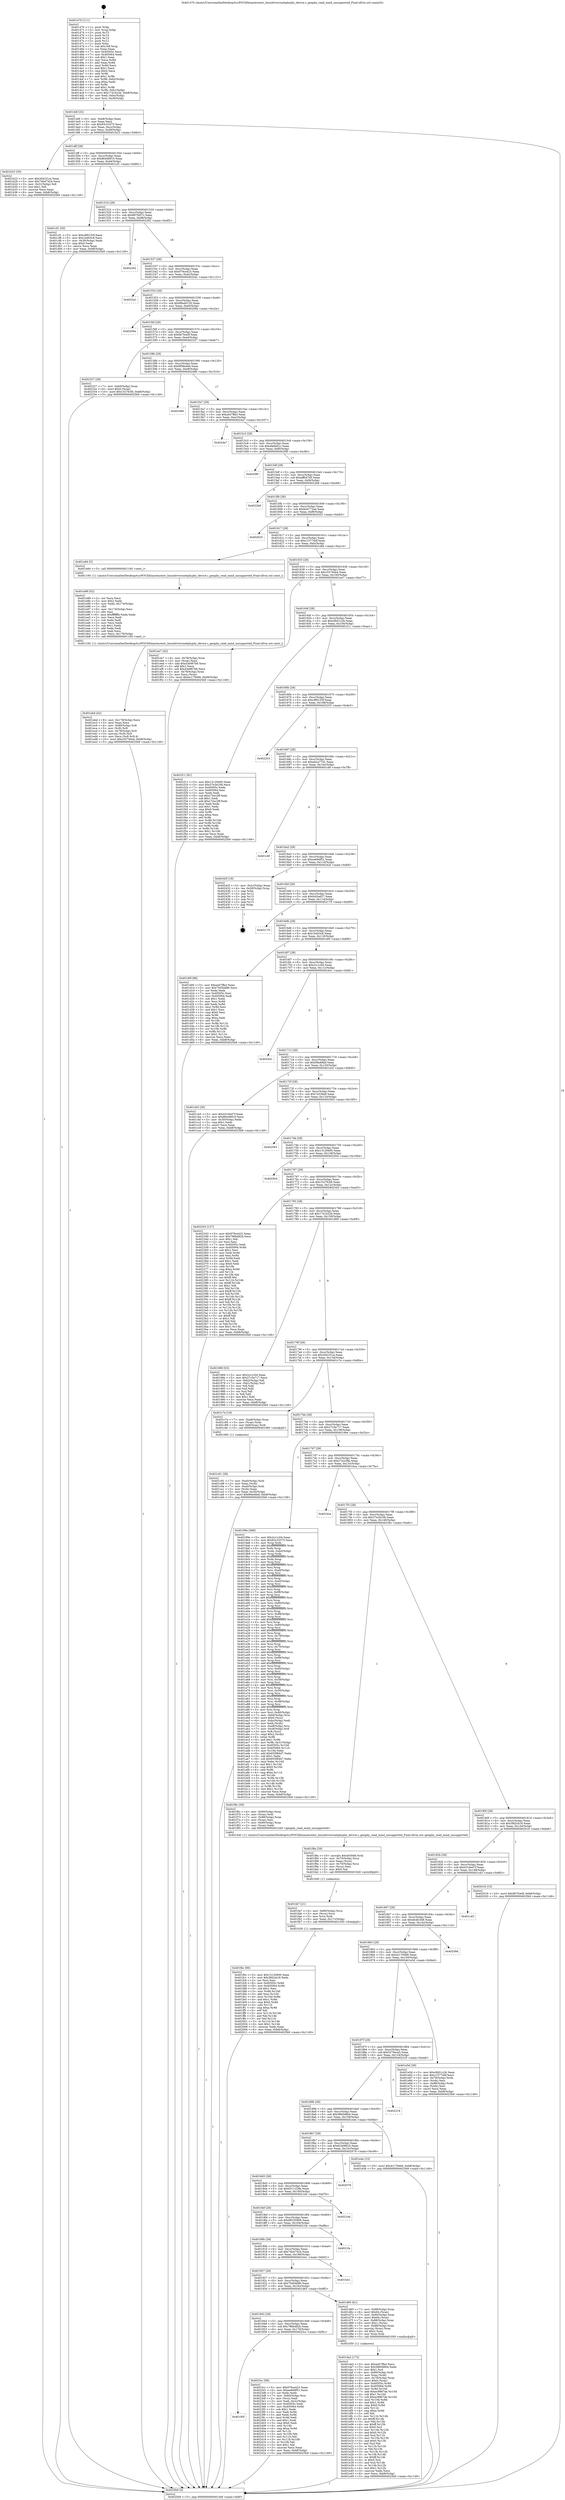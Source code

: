 digraph "0x401470" {
  label = "0x401470 (/mnt/c/Users/mathe/Desktop/tcc/POCII/binaries/extr_linuxdriversnetphyphy_device.c_genphy_read_mmd_unsupported_Final-ollvm.out::main(0))"
  labelloc = "t"
  node[shape=record]

  Entry [label="",width=0.3,height=0.3,shape=circle,fillcolor=black,style=filled]
  "0x4014df" [label="{
     0x4014df [32]\l
     | [instrs]\l
     &nbsp;&nbsp;0x4014df \<+6\>: mov -0xb8(%rbp),%eax\l
     &nbsp;&nbsp;0x4014e5 \<+2\>: mov %eax,%ecx\l
     &nbsp;&nbsp;0x4014e7 \<+6\>: sub $0x83c33375,%ecx\l
     &nbsp;&nbsp;0x4014ed \<+6\>: mov %eax,-0xcc(%rbp)\l
     &nbsp;&nbsp;0x4014f3 \<+6\>: mov %ecx,-0xd0(%rbp)\l
     &nbsp;&nbsp;0x4014f9 \<+6\>: je 0000000000401b23 \<main+0x6b3\>\l
  }"]
  "0x401b23" [label="{
     0x401b23 [30]\l
     | [instrs]\l
     &nbsp;&nbsp;0x401b23 \<+5\>: mov $0x2641f1ca,%eax\l
     &nbsp;&nbsp;0x401b28 \<+5\>: mov $0x74b47424,%ecx\l
     &nbsp;&nbsp;0x401b2d \<+3\>: mov -0x31(%rbp),%dl\l
     &nbsp;&nbsp;0x401b30 \<+3\>: test $0x1,%dl\l
     &nbsp;&nbsp;0x401b33 \<+3\>: cmovne %ecx,%eax\l
     &nbsp;&nbsp;0x401b36 \<+6\>: mov %eax,-0xb8(%rbp)\l
     &nbsp;&nbsp;0x401b3c \<+5\>: jmp 00000000004025b9 \<main+0x1149\>\l
  }"]
  "0x4014ff" [label="{
     0x4014ff [28]\l
     | [instrs]\l
     &nbsp;&nbsp;0x4014ff \<+5\>: jmp 0000000000401504 \<main+0x94\>\l
     &nbsp;&nbsp;0x401504 \<+6\>: mov -0xcc(%rbp),%eax\l
     &nbsp;&nbsp;0x40150a \<+5\>: sub $0x86448910,%eax\l
     &nbsp;&nbsp;0x40150f \<+6\>: mov %eax,-0xd4(%rbp)\l
     &nbsp;&nbsp;0x401515 \<+6\>: je 0000000000401cf1 \<main+0x881\>\l
  }"]
  Exit [label="",width=0.3,height=0.3,shape=circle,fillcolor=black,style=filled,peripheries=2]
  "0x401cf1" [label="{
     0x401cf1 [30]\l
     | [instrs]\l
     &nbsp;&nbsp;0x401cf1 \<+5\>: mov $0xc9f0155f,%eax\l
     &nbsp;&nbsp;0x401cf6 \<+5\>: mov $0x1b463c8,%ecx\l
     &nbsp;&nbsp;0x401cfb \<+3\>: mov -0x30(%rbp),%edx\l
     &nbsp;&nbsp;0x401cfe \<+3\>: cmp $0x0,%edx\l
     &nbsp;&nbsp;0x401d01 \<+3\>: cmove %ecx,%eax\l
     &nbsp;&nbsp;0x401d04 \<+6\>: mov %eax,-0xb8(%rbp)\l
     &nbsp;&nbsp;0x401d0a \<+5\>: jmp 00000000004025b9 \<main+0x1149\>\l
  }"]
  "0x40151b" [label="{
     0x40151b [28]\l
     | [instrs]\l
     &nbsp;&nbsp;0x40151b \<+5\>: jmp 0000000000401520 \<main+0xb0\>\l
     &nbsp;&nbsp;0x401520 \<+6\>: mov -0xcc(%rbp),%eax\l
     &nbsp;&nbsp;0x401526 \<+5\>: sub $0x897fd57c,%eax\l
     &nbsp;&nbsp;0x40152b \<+6\>: mov %eax,-0xd8(%rbp)\l
     &nbsp;&nbsp;0x401531 \<+6\>: je 0000000000402262 \<main+0xdf2\>\l
  }"]
  "0x40195f" [label="{
     0x40195f\l
  }", style=dashed]
  "0x402262" [label="{
     0x402262\l
  }", style=dashed]
  "0x401537" [label="{
     0x401537 [28]\l
     | [instrs]\l
     &nbsp;&nbsp;0x401537 \<+5\>: jmp 000000000040153c \<main+0xcc\>\l
     &nbsp;&nbsp;0x40153c \<+6\>: mov -0xcc(%rbp),%eax\l
     &nbsp;&nbsp;0x401542 \<+5\>: sub $0x979ce423,%eax\l
     &nbsp;&nbsp;0x401547 \<+6\>: mov %eax,-0xdc(%rbp)\l
     &nbsp;&nbsp;0x40154d \<+6\>: je 00000000004025a1 \<main+0x1131\>\l
  }"]
  "0x4023cc" [label="{
     0x4023cc [99]\l
     | [instrs]\l
     &nbsp;&nbsp;0x4023cc \<+5\>: mov $0x979ce423,%eax\l
     &nbsp;&nbsp;0x4023d1 \<+5\>: mov $0xee69df51,%ecx\l
     &nbsp;&nbsp;0x4023d6 \<+2\>: xor %edx,%edx\l
     &nbsp;&nbsp;0x4023d8 \<+7\>: mov -0xb0(%rbp),%rsi\l
     &nbsp;&nbsp;0x4023df \<+2\>: mov (%rsi),%edi\l
     &nbsp;&nbsp;0x4023e1 \<+3\>: mov %edi,-0x2c(%rbp)\l
     &nbsp;&nbsp;0x4023e4 \<+7\>: mov 0x40505c,%edi\l
     &nbsp;&nbsp;0x4023eb \<+8\>: mov 0x405064,%r8d\l
     &nbsp;&nbsp;0x4023f3 \<+3\>: sub $0x1,%edx\l
     &nbsp;&nbsp;0x4023f6 \<+3\>: mov %edi,%r9d\l
     &nbsp;&nbsp;0x4023f9 \<+3\>: add %edx,%r9d\l
     &nbsp;&nbsp;0x4023fc \<+4\>: imul %r9d,%edi\l
     &nbsp;&nbsp;0x402400 \<+3\>: and $0x1,%edi\l
     &nbsp;&nbsp;0x402403 \<+3\>: cmp $0x0,%edi\l
     &nbsp;&nbsp;0x402406 \<+4\>: sete %r10b\l
     &nbsp;&nbsp;0x40240a \<+4\>: cmp $0xa,%r8d\l
     &nbsp;&nbsp;0x40240e \<+4\>: setl %r11b\l
     &nbsp;&nbsp;0x402412 \<+3\>: mov %r10b,%bl\l
     &nbsp;&nbsp;0x402415 \<+3\>: and %r11b,%bl\l
     &nbsp;&nbsp;0x402418 \<+3\>: xor %r11b,%r10b\l
     &nbsp;&nbsp;0x40241b \<+3\>: or %r10b,%bl\l
     &nbsp;&nbsp;0x40241e \<+3\>: test $0x1,%bl\l
     &nbsp;&nbsp;0x402421 \<+3\>: cmovne %ecx,%eax\l
     &nbsp;&nbsp;0x402424 \<+6\>: mov %eax,-0xb8(%rbp)\l
     &nbsp;&nbsp;0x40242a \<+5\>: jmp 00000000004025b9 \<main+0x1149\>\l
  }"]
  "0x4025a1" [label="{
     0x4025a1\l
  }", style=dashed]
  "0x401553" [label="{
     0x401553 [28]\l
     | [instrs]\l
     &nbsp;&nbsp;0x401553 \<+5\>: jmp 0000000000401558 \<main+0xe8\>\l
     &nbsp;&nbsp;0x401558 \<+6\>: mov -0xcc(%rbp),%eax\l
     &nbsp;&nbsp;0x40155e \<+5\>: sub $0x98a40130,%eax\l
     &nbsp;&nbsp;0x401563 \<+6\>: mov %eax,-0xe0(%rbp)\l
     &nbsp;&nbsp;0x401569 \<+6\>: je 000000000040209a \<main+0xc2a\>\l
  }"]
  "0x401fbc" [label="{
     0x401fbc [90]\l
     | [instrs]\l
     &nbsp;&nbsp;0x401fbc \<+5\>: mov $0x13129400,%eax\l
     &nbsp;&nbsp;0x401fc1 \<+5\>: mov $0x3fd2cb18,%edx\l
     &nbsp;&nbsp;0x401fc6 \<+2\>: xor %esi,%esi\l
     &nbsp;&nbsp;0x401fc8 \<+8\>: mov 0x40505c,%r8d\l
     &nbsp;&nbsp;0x401fd0 \<+8\>: mov 0x405064,%r9d\l
     &nbsp;&nbsp;0x401fd8 \<+3\>: sub $0x1,%esi\l
     &nbsp;&nbsp;0x401fdb \<+3\>: mov %r8d,%r10d\l
     &nbsp;&nbsp;0x401fde \<+3\>: add %esi,%r10d\l
     &nbsp;&nbsp;0x401fe1 \<+4\>: imul %r10d,%r8d\l
     &nbsp;&nbsp;0x401fe5 \<+4\>: and $0x1,%r8d\l
     &nbsp;&nbsp;0x401fe9 \<+4\>: cmp $0x0,%r8d\l
     &nbsp;&nbsp;0x401fed \<+4\>: sete %r11b\l
     &nbsp;&nbsp;0x401ff1 \<+4\>: cmp $0xa,%r9d\l
     &nbsp;&nbsp;0x401ff5 \<+3\>: setl %bl\l
     &nbsp;&nbsp;0x401ff8 \<+3\>: mov %r11b,%r14b\l
     &nbsp;&nbsp;0x401ffb \<+3\>: and %bl,%r14b\l
     &nbsp;&nbsp;0x401ffe \<+3\>: xor %bl,%r11b\l
     &nbsp;&nbsp;0x402001 \<+3\>: or %r11b,%r14b\l
     &nbsp;&nbsp;0x402004 \<+4\>: test $0x1,%r14b\l
     &nbsp;&nbsp;0x402008 \<+3\>: cmovne %edx,%eax\l
     &nbsp;&nbsp;0x40200b \<+6\>: mov %eax,-0xb8(%rbp)\l
     &nbsp;&nbsp;0x402011 \<+5\>: jmp 00000000004025b9 \<main+0x1149\>\l
  }"]
  "0x40209a" [label="{
     0x40209a\l
  }", style=dashed]
  "0x40156f" [label="{
     0x40156f [28]\l
     | [instrs]\l
     &nbsp;&nbsp;0x40156f \<+5\>: jmp 0000000000401574 \<main+0x104\>\l
     &nbsp;&nbsp;0x401574 \<+6\>: mov -0xcc(%rbp),%eax\l
     &nbsp;&nbsp;0x40157a \<+5\>: sub $0x9b7fce0f,%eax\l
     &nbsp;&nbsp;0x40157f \<+6\>: mov %eax,-0xe4(%rbp)\l
     &nbsp;&nbsp;0x401585 \<+6\>: je 0000000000402327 \<main+0xeb7\>\l
  }"]
  "0x401fa7" [label="{
     0x401fa7 [21]\l
     | [instrs]\l
     &nbsp;&nbsp;0x401fa7 \<+4\>: mov -0x80(%rbp),%rcx\l
     &nbsp;&nbsp;0x401fab \<+3\>: mov (%rcx),%rcx\l
     &nbsp;&nbsp;0x401fae \<+3\>: mov %rcx,%rdi\l
     &nbsp;&nbsp;0x401fb1 \<+6\>: mov %eax,-0x17c(%rbp)\l
     &nbsp;&nbsp;0x401fb7 \<+5\>: call 0000000000401030 \<free@plt\>\l
     | [calls]\l
     &nbsp;&nbsp;0x401030 \{1\} (unknown)\l
  }"]
  "0x402327" [label="{
     0x402327 [28]\l
     | [instrs]\l
     &nbsp;&nbsp;0x402327 \<+7\>: mov -0xb0(%rbp),%rax\l
     &nbsp;&nbsp;0x40232e \<+6\>: movl $0x0,(%rax)\l
     &nbsp;&nbsp;0x402334 \<+10\>: movl $0x1527fc58,-0xb8(%rbp)\l
     &nbsp;&nbsp;0x40233e \<+5\>: jmp 00000000004025b9 \<main+0x1149\>\l
  }"]
  "0x40158b" [label="{
     0x40158b [28]\l
     | [instrs]\l
     &nbsp;&nbsp;0x40158b \<+5\>: jmp 0000000000401590 \<main+0x120\>\l
     &nbsp;&nbsp;0x401590 \<+6\>: mov -0xcc(%rbp),%eax\l
     &nbsp;&nbsp;0x401596 \<+5\>: sub $0x9f58e4e6,%eax\l
     &nbsp;&nbsp;0x40159b \<+6\>: mov %eax,-0xe8(%rbp)\l
     &nbsp;&nbsp;0x4015a1 \<+6\>: je 0000000000402486 \<main+0x1016\>\l
  }"]
  "0x401f8a" [label="{
     0x401f8a [29]\l
     | [instrs]\l
     &nbsp;&nbsp;0x401f8a \<+10\>: movabs $0x4030d6,%rdi\l
     &nbsp;&nbsp;0x401f94 \<+4\>: mov -0x70(%rbp),%rcx\l
     &nbsp;&nbsp;0x401f98 \<+2\>: mov %eax,(%rcx)\l
     &nbsp;&nbsp;0x401f9a \<+4\>: mov -0x70(%rbp),%rcx\l
     &nbsp;&nbsp;0x401f9e \<+2\>: mov (%rcx),%esi\l
     &nbsp;&nbsp;0x401fa0 \<+2\>: mov $0x0,%al\l
     &nbsp;&nbsp;0x401fa2 \<+5\>: call 0000000000401040 \<printf@plt\>\l
     | [calls]\l
     &nbsp;&nbsp;0x401040 \{1\} (unknown)\l
  }"]
  "0x402486" [label="{
     0x402486\l
  }", style=dashed]
  "0x4015a7" [label="{
     0x4015a7 [28]\l
     | [instrs]\l
     &nbsp;&nbsp;0x4015a7 \<+5\>: jmp 00000000004015ac \<main+0x13c\>\l
     &nbsp;&nbsp;0x4015ac \<+6\>: mov -0xcc(%rbp),%eax\l
     &nbsp;&nbsp;0x4015b2 \<+5\>: sub $0xa447ffa3,%eax\l
     &nbsp;&nbsp;0x4015b7 \<+6\>: mov %eax,-0xec(%rbp)\l
     &nbsp;&nbsp;0x4015bd \<+6\>: je 00000000004024a7 \<main+0x1037\>\l
  }"]
  "0x401ebd" [label="{
     0x401ebd [42]\l
     | [instrs]\l
     &nbsp;&nbsp;0x401ebd \<+6\>: mov -0x178(%rbp),%ecx\l
     &nbsp;&nbsp;0x401ec3 \<+3\>: imul %eax,%ecx\l
     &nbsp;&nbsp;0x401ec6 \<+4\>: mov -0x80(%rbp),%r8\l
     &nbsp;&nbsp;0x401eca \<+3\>: mov (%r8),%r8\l
     &nbsp;&nbsp;0x401ecd \<+4\>: mov -0x78(%rbp),%r9\l
     &nbsp;&nbsp;0x401ed1 \<+3\>: movslq (%r9),%r9\l
     &nbsp;&nbsp;0x401ed4 \<+4\>: mov %ecx,(%r8,%r9,4)\l
     &nbsp;&nbsp;0x401ed8 \<+10\>: movl $0xc55740e4,-0xb8(%rbp)\l
     &nbsp;&nbsp;0x401ee2 \<+5\>: jmp 00000000004025b9 \<main+0x1149\>\l
  }"]
  "0x4024a7" [label="{
     0x4024a7\l
  }", style=dashed]
  "0x4015c3" [label="{
     0x4015c3 [28]\l
     | [instrs]\l
     &nbsp;&nbsp;0x4015c3 \<+5\>: jmp 00000000004015c8 \<main+0x158\>\l
     &nbsp;&nbsp;0x4015c8 \<+6\>: mov -0xcc(%rbp),%eax\l
     &nbsp;&nbsp;0x4015ce \<+5\>: sub $0xafa9d41c,%eax\l
     &nbsp;&nbsp;0x4015d3 \<+6\>: mov %eax,-0xf0(%rbp)\l
     &nbsp;&nbsp;0x4015d9 \<+6\>: je 00000000004020f0 \<main+0xc80\>\l
  }"]
  "0x401e89" [label="{
     0x401e89 [52]\l
     | [instrs]\l
     &nbsp;&nbsp;0x401e89 \<+2\>: xor %ecx,%ecx\l
     &nbsp;&nbsp;0x401e8b \<+5\>: mov $0x2,%edx\l
     &nbsp;&nbsp;0x401e90 \<+6\>: mov %edx,-0x174(%rbp)\l
     &nbsp;&nbsp;0x401e96 \<+1\>: cltd\l
     &nbsp;&nbsp;0x401e97 \<+6\>: mov -0x174(%rbp),%esi\l
     &nbsp;&nbsp;0x401e9d \<+2\>: idiv %esi\l
     &nbsp;&nbsp;0x401e9f \<+6\>: imul $0xfffffffe,%edx,%edx\l
     &nbsp;&nbsp;0x401ea5 \<+2\>: mov %ecx,%edi\l
     &nbsp;&nbsp;0x401ea7 \<+2\>: sub %edx,%edi\l
     &nbsp;&nbsp;0x401ea9 \<+2\>: mov %ecx,%edx\l
     &nbsp;&nbsp;0x401eab \<+3\>: sub $0x1,%edx\l
     &nbsp;&nbsp;0x401eae \<+2\>: add %edx,%edi\l
     &nbsp;&nbsp;0x401eb0 \<+2\>: sub %edi,%ecx\l
     &nbsp;&nbsp;0x401eb2 \<+6\>: mov %ecx,-0x178(%rbp)\l
     &nbsp;&nbsp;0x401eb8 \<+5\>: call 0000000000401160 \<next_i\>\l
     | [calls]\l
     &nbsp;&nbsp;0x401160 \{1\} (/mnt/c/Users/mathe/Desktop/tcc/POCII/binaries/extr_linuxdriversnetphyphy_device.c_genphy_read_mmd_unsupported_Final-ollvm.out::next_i)\l
  }"]
  "0x4020f0" [label="{
     0x4020f0\l
  }", style=dashed]
  "0x4015df" [label="{
     0x4015df [28]\l
     | [instrs]\l
     &nbsp;&nbsp;0x4015df \<+5\>: jmp 00000000004015e4 \<main+0x174\>\l
     &nbsp;&nbsp;0x4015e4 \<+6\>: mov -0xcc(%rbp),%eax\l
     &nbsp;&nbsp;0x4015ea \<+5\>: sub $0xaff047d5,%eax\l
     &nbsp;&nbsp;0x4015ef \<+6\>: mov %eax,-0xf4(%rbp)\l
     &nbsp;&nbsp;0x4015f5 \<+6\>: je 00000000004022b8 \<main+0xe48\>\l
  }"]
  "0x401da2" [label="{
     0x401da2 [172]\l
     | [instrs]\l
     &nbsp;&nbsp;0x401da2 \<+5\>: mov $0xa447ffa3,%ecx\l
     &nbsp;&nbsp;0x401da7 \<+5\>: mov $0x5860d664,%edx\l
     &nbsp;&nbsp;0x401dac \<+3\>: mov $0x1,%sil\l
     &nbsp;&nbsp;0x401daf \<+4\>: mov -0x80(%rbp),%rdi\l
     &nbsp;&nbsp;0x401db3 \<+3\>: mov %rax,(%rdi)\l
     &nbsp;&nbsp;0x401db6 \<+4\>: mov -0x78(%rbp),%rax\l
     &nbsp;&nbsp;0x401dba \<+6\>: movl $0x0,(%rax)\l
     &nbsp;&nbsp;0x401dc0 \<+8\>: mov 0x40505c,%r8d\l
     &nbsp;&nbsp;0x401dc8 \<+8\>: mov 0x405064,%r9d\l
     &nbsp;&nbsp;0x401dd0 \<+3\>: mov %r8d,%r10d\l
     &nbsp;&nbsp;0x401dd3 \<+7\>: add $0xec9967de,%r10d\l
     &nbsp;&nbsp;0x401dda \<+4\>: sub $0x1,%r10d\l
     &nbsp;&nbsp;0x401dde \<+7\>: sub $0xec9967de,%r10d\l
     &nbsp;&nbsp;0x401de5 \<+4\>: imul %r10d,%r8d\l
     &nbsp;&nbsp;0x401de9 \<+4\>: and $0x1,%r8d\l
     &nbsp;&nbsp;0x401ded \<+4\>: cmp $0x0,%r8d\l
     &nbsp;&nbsp;0x401df1 \<+4\>: sete %r11b\l
     &nbsp;&nbsp;0x401df5 \<+4\>: cmp $0xa,%r9d\l
     &nbsp;&nbsp;0x401df9 \<+3\>: setl %bl\l
     &nbsp;&nbsp;0x401dfc \<+3\>: mov %r11b,%r14b\l
     &nbsp;&nbsp;0x401dff \<+4\>: xor $0xff,%r14b\l
     &nbsp;&nbsp;0x401e03 \<+3\>: mov %bl,%r15b\l
     &nbsp;&nbsp;0x401e06 \<+4\>: xor $0xff,%r15b\l
     &nbsp;&nbsp;0x401e0a \<+4\>: xor $0x0,%sil\l
     &nbsp;&nbsp;0x401e0e \<+3\>: mov %r14b,%r12b\l
     &nbsp;&nbsp;0x401e11 \<+4\>: and $0x0,%r12b\l
     &nbsp;&nbsp;0x401e15 \<+3\>: and %sil,%r11b\l
     &nbsp;&nbsp;0x401e18 \<+3\>: mov %r15b,%r13b\l
     &nbsp;&nbsp;0x401e1b \<+4\>: and $0x0,%r13b\l
     &nbsp;&nbsp;0x401e1f \<+3\>: and %sil,%bl\l
     &nbsp;&nbsp;0x401e22 \<+3\>: or %r11b,%r12b\l
     &nbsp;&nbsp;0x401e25 \<+3\>: or %bl,%r13b\l
     &nbsp;&nbsp;0x401e28 \<+3\>: xor %r13b,%r12b\l
     &nbsp;&nbsp;0x401e2b \<+3\>: or %r15b,%r14b\l
     &nbsp;&nbsp;0x401e2e \<+4\>: xor $0xff,%r14b\l
     &nbsp;&nbsp;0x401e32 \<+4\>: or $0x0,%sil\l
     &nbsp;&nbsp;0x401e36 \<+3\>: and %sil,%r14b\l
     &nbsp;&nbsp;0x401e39 \<+3\>: or %r14b,%r12b\l
     &nbsp;&nbsp;0x401e3c \<+4\>: test $0x1,%r12b\l
     &nbsp;&nbsp;0x401e40 \<+3\>: cmovne %edx,%ecx\l
     &nbsp;&nbsp;0x401e43 \<+6\>: mov %ecx,-0xb8(%rbp)\l
     &nbsp;&nbsp;0x401e49 \<+5\>: jmp 00000000004025b9 \<main+0x1149\>\l
  }"]
  "0x4022b8" [label="{
     0x4022b8\l
  }", style=dashed]
  "0x4015fb" [label="{
     0x4015fb [28]\l
     | [instrs]\l
     &nbsp;&nbsp;0x4015fb \<+5\>: jmp 0000000000401600 \<main+0x190\>\l
     &nbsp;&nbsp;0x401600 \<+6\>: mov -0xcc(%rbp),%eax\l
     &nbsp;&nbsp;0x401606 \<+5\>: sub $0xb44772ae,%eax\l
     &nbsp;&nbsp;0x40160b \<+6\>: mov %eax,-0xf8(%rbp)\l
     &nbsp;&nbsp;0x401611 \<+6\>: je 0000000000402025 \<main+0xbb5\>\l
  }"]
  "0x401943" [label="{
     0x401943 [28]\l
     | [instrs]\l
     &nbsp;&nbsp;0x401943 \<+5\>: jmp 0000000000401948 \<main+0x4d8\>\l
     &nbsp;&nbsp;0x401948 \<+6\>: mov -0xcc(%rbp),%eax\l
     &nbsp;&nbsp;0x40194e \<+5\>: sub $0x796b482b,%eax\l
     &nbsp;&nbsp;0x401953 \<+6\>: mov %eax,-0x170(%rbp)\l
     &nbsp;&nbsp;0x401959 \<+6\>: je 00000000004023cc \<main+0xf5c\>\l
  }"]
  "0x402025" [label="{
     0x402025\l
  }", style=dashed]
  "0x401617" [label="{
     0x401617 [28]\l
     | [instrs]\l
     &nbsp;&nbsp;0x401617 \<+5\>: jmp 000000000040161c \<main+0x1ac\>\l
     &nbsp;&nbsp;0x40161c \<+6\>: mov -0xcc(%rbp),%eax\l
     &nbsp;&nbsp;0x401622 \<+5\>: sub $0xc1577d4f,%eax\l
     &nbsp;&nbsp;0x401627 \<+6\>: mov %eax,-0xfc(%rbp)\l
     &nbsp;&nbsp;0x40162d \<+6\>: je 0000000000401e84 \<main+0xa14\>\l
  }"]
  "0x401d65" [label="{
     0x401d65 [61]\l
     | [instrs]\l
     &nbsp;&nbsp;0x401d65 \<+7\>: mov -0x98(%rbp),%rax\l
     &nbsp;&nbsp;0x401d6c \<+6\>: movl $0x64,(%rax)\l
     &nbsp;&nbsp;0x401d72 \<+7\>: mov -0x90(%rbp),%rax\l
     &nbsp;&nbsp;0x401d79 \<+6\>: movl $0x64,(%rax)\l
     &nbsp;&nbsp;0x401d7f \<+7\>: mov -0x88(%rbp),%rax\l
     &nbsp;&nbsp;0x401d86 \<+6\>: movl $0x1,(%rax)\l
     &nbsp;&nbsp;0x401d8c \<+7\>: mov -0x88(%rbp),%rax\l
     &nbsp;&nbsp;0x401d93 \<+3\>: movslq (%rax),%rax\l
     &nbsp;&nbsp;0x401d96 \<+4\>: shl $0x2,%rax\l
     &nbsp;&nbsp;0x401d9a \<+3\>: mov %rax,%rdi\l
     &nbsp;&nbsp;0x401d9d \<+5\>: call 0000000000401050 \<malloc@plt\>\l
     | [calls]\l
     &nbsp;&nbsp;0x401050 \{1\} (unknown)\l
  }"]
  "0x401e84" [label="{
     0x401e84 [5]\l
     | [instrs]\l
     &nbsp;&nbsp;0x401e84 \<+5\>: call 0000000000401160 \<next_i\>\l
     | [calls]\l
     &nbsp;&nbsp;0x401160 \{1\} (/mnt/c/Users/mathe/Desktop/tcc/POCII/binaries/extr_linuxdriversnetphyphy_device.c_genphy_read_mmd_unsupported_Final-ollvm.out::next_i)\l
  }"]
  "0x401633" [label="{
     0x401633 [28]\l
     | [instrs]\l
     &nbsp;&nbsp;0x401633 \<+5\>: jmp 0000000000401638 \<main+0x1c8\>\l
     &nbsp;&nbsp;0x401638 \<+6\>: mov -0xcc(%rbp),%eax\l
     &nbsp;&nbsp;0x40163e \<+5\>: sub $0xc55740e4,%eax\l
     &nbsp;&nbsp;0x401643 \<+6\>: mov %eax,-0x100(%rbp)\l
     &nbsp;&nbsp;0x401649 \<+6\>: je 0000000000401ee7 \<main+0xa77\>\l
  }"]
  "0x401927" [label="{
     0x401927 [28]\l
     | [instrs]\l
     &nbsp;&nbsp;0x401927 \<+5\>: jmp 000000000040192c \<main+0x4bc\>\l
     &nbsp;&nbsp;0x40192c \<+6\>: mov -0xcc(%rbp),%eax\l
     &nbsp;&nbsp;0x401932 \<+5\>: sub $0x75d5dd86,%eax\l
     &nbsp;&nbsp;0x401937 \<+6\>: mov %eax,-0x16c(%rbp)\l
     &nbsp;&nbsp;0x40193d \<+6\>: je 0000000000401d65 \<main+0x8f5\>\l
  }"]
  "0x401ee7" [label="{
     0x401ee7 [42]\l
     | [instrs]\l
     &nbsp;&nbsp;0x401ee7 \<+4\>: mov -0x78(%rbp),%rax\l
     &nbsp;&nbsp;0x401eeb \<+2\>: mov (%rax),%ecx\l
     &nbsp;&nbsp;0x401eed \<+6\>: add $0x43e987b6,%ecx\l
     &nbsp;&nbsp;0x401ef3 \<+3\>: add $0x1,%ecx\l
     &nbsp;&nbsp;0x401ef6 \<+6\>: sub $0x43e987b6,%ecx\l
     &nbsp;&nbsp;0x401efc \<+4\>: mov -0x78(%rbp),%rax\l
     &nbsp;&nbsp;0x401f00 \<+2\>: mov %ecx,(%rax)\l
     &nbsp;&nbsp;0x401f02 \<+10\>: movl $0x4c179466,-0xb8(%rbp)\l
     &nbsp;&nbsp;0x401f0c \<+5\>: jmp 00000000004025b9 \<main+0x1149\>\l
  }"]
  "0x40164f" [label="{
     0x40164f [28]\l
     | [instrs]\l
     &nbsp;&nbsp;0x40164f \<+5\>: jmp 0000000000401654 \<main+0x1e4\>\l
     &nbsp;&nbsp;0x401654 \<+6\>: mov -0xcc(%rbp),%eax\l
     &nbsp;&nbsp;0x40165a \<+5\>: sub $0xc8b51c2b,%eax\l
     &nbsp;&nbsp;0x40165f \<+6\>: mov %eax,-0x104(%rbp)\l
     &nbsp;&nbsp;0x401665 \<+6\>: je 0000000000401f11 \<main+0xaa1\>\l
  }"]
  "0x401b41" [label="{
     0x401b41\l
  }", style=dashed]
  "0x401f11" [label="{
     0x401f11 [91]\l
     | [instrs]\l
     &nbsp;&nbsp;0x401f11 \<+5\>: mov $0x13129400,%eax\l
     &nbsp;&nbsp;0x401f16 \<+5\>: mov $0x37e3d10b,%ecx\l
     &nbsp;&nbsp;0x401f1b \<+7\>: mov 0x40505c,%edx\l
     &nbsp;&nbsp;0x401f22 \<+7\>: mov 0x405064,%esi\l
     &nbsp;&nbsp;0x401f29 \<+2\>: mov %edx,%edi\l
     &nbsp;&nbsp;0x401f2b \<+6\>: sub $0xc72ec2ff,%edi\l
     &nbsp;&nbsp;0x401f31 \<+3\>: sub $0x1,%edi\l
     &nbsp;&nbsp;0x401f34 \<+6\>: add $0xc72ec2ff,%edi\l
     &nbsp;&nbsp;0x401f3a \<+3\>: imul %edi,%edx\l
     &nbsp;&nbsp;0x401f3d \<+3\>: and $0x1,%edx\l
     &nbsp;&nbsp;0x401f40 \<+3\>: cmp $0x0,%edx\l
     &nbsp;&nbsp;0x401f43 \<+4\>: sete %r8b\l
     &nbsp;&nbsp;0x401f47 \<+3\>: cmp $0xa,%esi\l
     &nbsp;&nbsp;0x401f4a \<+4\>: setl %r9b\l
     &nbsp;&nbsp;0x401f4e \<+3\>: mov %r8b,%r10b\l
     &nbsp;&nbsp;0x401f51 \<+3\>: and %r9b,%r10b\l
     &nbsp;&nbsp;0x401f54 \<+3\>: xor %r9b,%r8b\l
     &nbsp;&nbsp;0x401f57 \<+3\>: or %r8b,%r10b\l
     &nbsp;&nbsp;0x401f5a \<+4\>: test $0x1,%r10b\l
     &nbsp;&nbsp;0x401f5e \<+3\>: cmovne %ecx,%eax\l
     &nbsp;&nbsp;0x401f61 \<+6\>: mov %eax,-0xb8(%rbp)\l
     &nbsp;&nbsp;0x401f67 \<+5\>: jmp 00000000004025b9 \<main+0x1149\>\l
  }"]
  "0x40166b" [label="{
     0x40166b [28]\l
     | [instrs]\l
     &nbsp;&nbsp;0x40166b \<+5\>: jmp 0000000000401670 \<main+0x200\>\l
     &nbsp;&nbsp;0x401670 \<+6\>: mov -0xcc(%rbp),%eax\l
     &nbsp;&nbsp;0x401676 \<+5\>: sub $0xc9f0155f,%eax\l
     &nbsp;&nbsp;0x40167b \<+6\>: mov %eax,-0x108(%rbp)\l
     &nbsp;&nbsp;0x401681 \<+6\>: je 0000000000402253 \<main+0xde3\>\l
  }"]
  "0x40190b" [label="{
     0x40190b [28]\l
     | [instrs]\l
     &nbsp;&nbsp;0x40190b \<+5\>: jmp 0000000000401910 \<main+0x4a0\>\l
     &nbsp;&nbsp;0x401910 \<+6\>: mov -0xcc(%rbp),%eax\l
     &nbsp;&nbsp;0x401916 \<+5\>: sub $0x74b47424,%eax\l
     &nbsp;&nbsp;0x40191b \<+6\>: mov %eax,-0x168(%rbp)\l
     &nbsp;&nbsp;0x401921 \<+6\>: je 0000000000401b41 \<main+0x6d1\>\l
  }"]
  "0x402253" [label="{
     0x402253\l
  }", style=dashed]
  "0x401687" [label="{
     0x401687 [28]\l
     | [instrs]\l
     &nbsp;&nbsp;0x401687 \<+5\>: jmp 000000000040168c \<main+0x21c\>\l
     &nbsp;&nbsp;0x40168c \<+6\>: mov -0xcc(%rbp),%eax\l
     &nbsp;&nbsp;0x401692 \<+5\>: sub $0xeb2a77d1,%eax\l
     &nbsp;&nbsp;0x401697 \<+6\>: mov %eax,-0x10c(%rbp)\l
     &nbsp;&nbsp;0x40169d \<+6\>: je 0000000000401c6f \<main+0x7ff\>\l
  }"]
  "0x4021fa" [label="{
     0x4021fa\l
  }", style=dashed]
  "0x401c6f" [label="{
     0x401c6f\l
  }", style=dashed]
  "0x4016a3" [label="{
     0x4016a3 [28]\l
     | [instrs]\l
     &nbsp;&nbsp;0x4016a3 \<+5\>: jmp 00000000004016a8 \<main+0x238\>\l
     &nbsp;&nbsp;0x4016a8 \<+6\>: mov -0xcc(%rbp),%eax\l
     &nbsp;&nbsp;0x4016ae \<+5\>: sub $0xee69df51,%eax\l
     &nbsp;&nbsp;0x4016b3 \<+6\>: mov %eax,-0x110(%rbp)\l
     &nbsp;&nbsp;0x4016b9 \<+6\>: je 000000000040242f \<main+0xfbf\>\l
  }"]
  "0x4018ef" [label="{
     0x4018ef [28]\l
     | [instrs]\l
     &nbsp;&nbsp;0x4018ef \<+5\>: jmp 00000000004018f4 \<main+0x484\>\l
     &nbsp;&nbsp;0x4018f4 \<+6\>: mov -0xcc(%rbp),%eax\l
     &nbsp;&nbsp;0x4018fa \<+5\>: sub $0x68335906,%eax\l
     &nbsp;&nbsp;0x4018ff \<+6\>: mov %eax,-0x164(%rbp)\l
     &nbsp;&nbsp;0x401905 \<+6\>: je 00000000004021fa \<main+0xd8a\>\l
  }"]
  "0x40242f" [label="{
     0x40242f [18]\l
     | [instrs]\l
     &nbsp;&nbsp;0x40242f \<+3\>: mov -0x2c(%rbp),%eax\l
     &nbsp;&nbsp;0x402432 \<+4\>: lea -0x28(%rbp),%rsp\l
     &nbsp;&nbsp;0x402436 \<+1\>: pop %rbx\l
     &nbsp;&nbsp;0x402437 \<+2\>: pop %r12\l
     &nbsp;&nbsp;0x402439 \<+2\>: pop %r13\l
     &nbsp;&nbsp;0x40243b \<+2\>: pop %r14\l
     &nbsp;&nbsp;0x40243d \<+2\>: pop %r15\l
     &nbsp;&nbsp;0x40243f \<+1\>: pop %rbp\l
     &nbsp;&nbsp;0x402440 \<+1\>: ret\l
  }"]
  "0x4016bf" [label="{
     0x4016bf [28]\l
     | [instrs]\l
     &nbsp;&nbsp;0x4016bf \<+5\>: jmp 00000000004016c4 \<main+0x254\>\l
     &nbsp;&nbsp;0x4016c4 \<+6\>: mov -0xcc(%rbp),%eax\l
     &nbsp;&nbsp;0x4016ca \<+5\>: sub $0xfcd3ad27,%eax\l
     &nbsp;&nbsp;0x4016cf \<+6\>: mov %eax,-0x114(%rbp)\l
     &nbsp;&nbsp;0x4016d5 \<+6\>: je 0000000000402179 \<main+0xd09\>\l
  }"]
  "0x4021eb" [label="{
     0x4021eb\l
  }", style=dashed]
  "0x402179" [label="{
     0x402179\l
  }", style=dashed]
  "0x4016db" [label="{
     0x4016db [28]\l
     | [instrs]\l
     &nbsp;&nbsp;0x4016db \<+5\>: jmp 00000000004016e0 \<main+0x270\>\l
     &nbsp;&nbsp;0x4016e0 \<+6\>: mov -0xcc(%rbp),%eax\l
     &nbsp;&nbsp;0x4016e6 \<+5\>: sub $0x1b463c8,%eax\l
     &nbsp;&nbsp;0x4016eb \<+6\>: mov %eax,-0x118(%rbp)\l
     &nbsp;&nbsp;0x4016f1 \<+6\>: je 0000000000401d0f \<main+0x89f\>\l
  }"]
  "0x4018d3" [label="{
     0x4018d3 [28]\l
     | [instrs]\l
     &nbsp;&nbsp;0x4018d3 \<+5\>: jmp 00000000004018d8 \<main+0x468\>\l
     &nbsp;&nbsp;0x4018d8 \<+6\>: mov -0xcc(%rbp),%eax\l
     &nbsp;&nbsp;0x4018de \<+5\>: sub $0x6311228e,%eax\l
     &nbsp;&nbsp;0x4018e3 \<+6\>: mov %eax,-0x160(%rbp)\l
     &nbsp;&nbsp;0x4018e9 \<+6\>: je 00000000004021eb \<main+0xd7b\>\l
  }"]
  "0x401d0f" [label="{
     0x401d0f [86]\l
     | [instrs]\l
     &nbsp;&nbsp;0x401d0f \<+5\>: mov $0xa447ffa3,%eax\l
     &nbsp;&nbsp;0x401d14 \<+5\>: mov $0x75d5dd86,%ecx\l
     &nbsp;&nbsp;0x401d19 \<+2\>: xor %edx,%edx\l
     &nbsp;&nbsp;0x401d1b \<+7\>: mov 0x40505c,%esi\l
     &nbsp;&nbsp;0x401d22 \<+7\>: mov 0x405064,%edi\l
     &nbsp;&nbsp;0x401d29 \<+3\>: sub $0x1,%edx\l
     &nbsp;&nbsp;0x401d2c \<+3\>: mov %esi,%r8d\l
     &nbsp;&nbsp;0x401d2f \<+3\>: add %edx,%r8d\l
     &nbsp;&nbsp;0x401d32 \<+4\>: imul %r8d,%esi\l
     &nbsp;&nbsp;0x401d36 \<+3\>: and $0x1,%esi\l
     &nbsp;&nbsp;0x401d39 \<+3\>: cmp $0x0,%esi\l
     &nbsp;&nbsp;0x401d3c \<+4\>: sete %r9b\l
     &nbsp;&nbsp;0x401d40 \<+3\>: cmp $0xa,%edi\l
     &nbsp;&nbsp;0x401d43 \<+4\>: setl %r10b\l
     &nbsp;&nbsp;0x401d47 \<+3\>: mov %r9b,%r11b\l
     &nbsp;&nbsp;0x401d4a \<+3\>: and %r10b,%r11b\l
     &nbsp;&nbsp;0x401d4d \<+3\>: xor %r10b,%r9b\l
     &nbsp;&nbsp;0x401d50 \<+3\>: or %r9b,%r11b\l
     &nbsp;&nbsp;0x401d53 \<+4\>: test $0x1,%r11b\l
     &nbsp;&nbsp;0x401d57 \<+3\>: cmovne %ecx,%eax\l
     &nbsp;&nbsp;0x401d5a \<+6\>: mov %eax,-0xb8(%rbp)\l
     &nbsp;&nbsp;0x401d60 \<+5\>: jmp 00000000004025b9 \<main+0x1149\>\l
  }"]
  "0x4016f7" [label="{
     0x4016f7 [28]\l
     | [instrs]\l
     &nbsp;&nbsp;0x4016f7 \<+5\>: jmp 00000000004016fc \<main+0x28c\>\l
     &nbsp;&nbsp;0x4016fc \<+6\>: mov -0xcc(%rbp),%eax\l
     &nbsp;&nbsp;0x401702 \<+5\>: sub $0x2cc1c04,%eax\l
     &nbsp;&nbsp;0x401707 \<+6\>: mov %eax,-0x11c(%rbp)\l
     &nbsp;&nbsp;0x40170d \<+6\>: je 0000000000402441 \<main+0xfd1\>\l
  }"]
  "0x402076" [label="{
     0x402076\l
  }", style=dashed]
  "0x402441" [label="{
     0x402441\l
  }", style=dashed]
  "0x401713" [label="{
     0x401713 [28]\l
     | [instrs]\l
     &nbsp;&nbsp;0x401713 \<+5\>: jmp 0000000000401718 \<main+0x2a8\>\l
     &nbsp;&nbsp;0x401718 \<+6\>: mov -0xcc(%rbp),%eax\l
     &nbsp;&nbsp;0x40171e \<+5\>: sub $0x69a46bd,%eax\l
     &nbsp;&nbsp;0x401723 \<+6\>: mov %eax,-0x120(%rbp)\l
     &nbsp;&nbsp;0x401729 \<+6\>: je 0000000000401cb5 \<main+0x845\>\l
  }"]
  "0x4018b7" [label="{
     0x4018b7 [28]\l
     | [instrs]\l
     &nbsp;&nbsp;0x4018b7 \<+5\>: jmp 00000000004018bc \<main+0x44c\>\l
     &nbsp;&nbsp;0x4018bc \<+6\>: mov -0xcc(%rbp),%eax\l
     &nbsp;&nbsp;0x4018c2 \<+5\>: sub $0x6240861b,%eax\l
     &nbsp;&nbsp;0x4018c7 \<+6\>: mov %eax,-0x15c(%rbp)\l
     &nbsp;&nbsp;0x4018cd \<+6\>: je 0000000000402076 \<main+0xc06\>\l
  }"]
  "0x401cb5" [label="{
     0x401cb5 [30]\l
     | [instrs]\l
     &nbsp;&nbsp;0x401cb5 \<+5\>: mov $0x4316e47f,%eax\l
     &nbsp;&nbsp;0x401cba \<+5\>: mov $0x86448910,%ecx\l
     &nbsp;&nbsp;0x401cbf \<+3\>: mov -0x30(%rbp),%edx\l
     &nbsp;&nbsp;0x401cc2 \<+3\>: cmp $0x1,%edx\l
     &nbsp;&nbsp;0x401cc5 \<+3\>: cmovl %ecx,%eax\l
     &nbsp;&nbsp;0x401cc8 \<+6\>: mov %eax,-0xb8(%rbp)\l
     &nbsp;&nbsp;0x401cce \<+5\>: jmp 00000000004025b9 \<main+0x1149\>\l
  }"]
  "0x40172f" [label="{
     0x40172f [28]\l
     | [instrs]\l
     &nbsp;&nbsp;0x40172f \<+5\>: jmp 0000000000401734 \<main+0x2c4\>\l
     &nbsp;&nbsp;0x401734 \<+6\>: mov -0xcc(%rbp),%eax\l
     &nbsp;&nbsp;0x40173a \<+5\>: sub $0x7a536e6,%eax\l
     &nbsp;&nbsp;0x40173f \<+6\>: mov %eax,-0x124(%rbp)\l
     &nbsp;&nbsp;0x401745 \<+6\>: je 0000000000402563 \<main+0x10f3\>\l
  }"]
  "0x401e4e" [label="{
     0x401e4e [15]\l
     | [instrs]\l
     &nbsp;&nbsp;0x401e4e \<+10\>: movl $0x4c179466,-0xb8(%rbp)\l
     &nbsp;&nbsp;0x401e58 \<+5\>: jmp 00000000004025b9 \<main+0x1149\>\l
  }"]
  "0x402563" [label="{
     0x402563\l
  }", style=dashed]
  "0x40174b" [label="{
     0x40174b [28]\l
     | [instrs]\l
     &nbsp;&nbsp;0x40174b \<+5\>: jmp 0000000000401750 \<main+0x2e0\>\l
     &nbsp;&nbsp;0x401750 \<+6\>: mov -0xcc(%rbp),%eax\l
     &nbsp;&nbsp;0x401756 \<+5\>: sub $0x13129400,%eax\l
     &nbsp;&nbsp;0x40175b \<+6\>: mov %eax,-0x128(%rbp)\l
     &nbsp;&nbsp;0x401761 \<+6\>: je 0000000000402504 \<main+0x1094\>\l
  }"]
  "0x40189b" [label="{
     0x40189b [28]\l
     | [instrs]\l
     &nbsp;&nbsp;0x40189b \<+5\>: jmp 00000000004018a0 \<main+0x430\>\l
     &nbsp;&nbsp;0x4018a0 \<+6\>: mov -0xcc(%rbp),%eax\l
     &nbsp;&nbsp;0x4018a6 \<+5\>: sub $0x5860d664,%eax\l
     &nbsp;&nbsp;0x4018ab \<+6\>: mov %eax,-0x158(%rbp)\l
     &nbsp;&nbsp;0x4018b1 \<+6\>: je 0000000000401e4e \<main+0x9de\>\l
  }"]
  "0x402504" [label="{
     0x402504\l
  }", style=dashed]
  "0x401767" [label="{
     0x401767 [28]\l
     | [instrs]\l
     &nbsp;&nbsp;0x401767 \<+5\>: jmp 000000000040176c \<main+0x2fc\>\l
     &nbsp;&nbsp;0x40176c \<+6\>: mov -0xcc(%rbp),%eax\l
     &nbsp;&nbsp;0x401772 \<+5\>: sub $0x1527fc58,%eax\l
     &nbsp;&nbsp;0x401777 \<+6\>: mov %eax,-0x12c(%rbp)\l
     &nbsp;&nbsp;0x40177d \<+6\>: je 0000000000402343 \<main+0xed3\>\l
  }"]
  "0x402318" [label="{
     0x402318\l
  }", style=dashed]
  "0x402343" [label="{
     0x402343 [137]\l
     | [instrs]\l
     &nbsp;&nbsp;0x402343 \<+5\>: mov $0x979ce423,%eax\l
     &nbsp;&nbsp;0x402348 \<+5\>: mov $0x796b482b,%ecx\l
     &nbsp;&nbsp;0x40234d \<+2\>: mov $0x1,%dl\l
     &nbsp;&nbsp;0x40234f \<+2\>: xor %esi,%esi\l
     &nbsp;&nbsp;0x402351 \<+7\>: mov 0x40505c,%edi\l
     &nbsp;&nbsp;0x402358 \<+8\>: mov 0x405064,%r8d\l
     &nbsp;&nbsp;0x402360 \<+3\>: sub $0x1,%esi\l
     &nbsp;&nbsp;0x402363 \<+3\>: mov %edi,%r9d\l
     &nbsp;&nbsp;0x402366 \<+3\>: add %esi,%r9d\l
     &nbsp;&nbsp;0x402369 \<+4\>: imul %r9d,%edi\l
     &nbsp;&nbsp;0x40236d \<+3\>: and $0x1,%edi\l
     &nbsp;&nbsp;0x402370 \<+3\>: cmp $0x0,%edi\l
     &nbsp;&nbsp;0x402373 \<+4\>: sete %r10b\l
     &nbsp;&nbsp;0x402377 \<+4\>: cmp $0xa,%r8d\l
     &nbsp;&nbsp;0x40237b \<+4\>: setl %r11b\l
     &nbsp;&nbsp;0x40237f \<+3\>: mov %r10b,%bl\l
     &nbsp;&nbsp;0x402382 \<+3\>: xor $0xff,%bl\l
     &nbsp;&nbsp;0x402385 \<+3\>: mov %r11b,%r14b\l
     &nbsp;&nbsp;0x402388 \<+4\>: xor $0xff,%r14b\l
     &nbsp;&nbsp;0x40238c \<+3\>: xor $0x1,%dl\l
     &nbsp;&nbsp;0x40238f \<+3\>: mov %bl,%r15b\l
     &nbsp;&nbsp;0x402392 \<+4\>: and $0xff,%r15b\l
     &nbsp;&nbsp;0x402396 \<+3\>: and %dl,%r10b\l
     &nbsp;&nbsp;0x402399 \<+3\>: mov %r14b,%r12b\l
     &nbsp;&nbsp;0x40239c \<+4\>: and $0xff,%r12b\l
     &nbsp;&nbsp;0x4023a0 \<+3\>: and %dl,%r11b\l
     &nbsp;&nbsp;0x4023a3 \<+3\>: or %r10b,%r15b\l
     &nbsp;&nbsp;0x4023a6 \<+3\>: or %r11b,%r12b\l
     &nbsp;&nbsp;0x4023a9 \<+3\>: xor %r12b,%r15b\l
     &nbsp;&nbsp;0x4023ac \<+3\>: or %r14b,%bl\l
     &nbsp;&nbsp;0x4023af \<+3\>: xor $0xff,%bl\l
     &nbsp;&nbsp;0x4023b2 \<+3\>: or $0x1,%dl\l
     &nbsp;&nbsp;0x4023b5 \<+2\>: and %dl,%bl\l
     &nbsp;&nbsp;0x4023b7 \<+3\>: or %bl,%r15b\l
     &nbsp;&nbsp;0x4023ba \<+4\>: test $0x1,%r15b\l
     &nbsp;&nbsp;0x4023be \<+3\>: cmovne %ecx,%eax\l
     &nbsp;&nbsp;0x4023c1 \<+6\>: mov %eax,-0xb8(%rbp)\l
     &nbsp;&nbsp;0x4023c7 \<+5\>: jmp 00000000004025b9 \<main+0x1149\>\l
  }"]
  "0x401783" [label="{
     0x401783 [28]\l
     | [instrs]\l
     &nbsp;&nbsp;0x401783 \<+5\>: jmp 0000000000401788 \<main+0x318\>\l
     &nbsp;&nbsp;0x401788 \<+6\>: mov -0xcc(%rbp),%eax\l
     &nbsp;&nbsp;0x40178e \<+5\>: sub $0x1741b22b,%eax\l
     &nbsp;&nbsp;0x401793 \<+6\>: mov %eax,-0x130(%rbp)\l
     &nbsp;&nbsp;0x401799 \<+6\>: je 0000000000401969 \<main+0x4f9\>\l
  }"]
  "0x40187f" [label="{
     0x40187f [28]\l
     | [instrs]\l
     &nbsp;&nbsp;0x40187f \<+5\>: jmp 0000000000401884 \<main+0x414\>\l
     &nbsp;&nbsp;0x401884 \<+6\>: mov -0xcc(%rbp),%eax\l
     &nbsp;&nbsp;0x40188a \<+5\>: sub $0x5279eca5,%eax\l
     &nbsp;&nbsp;0x40188f \<+6\>: mov %eax,-0x154(%rbp)\l
     &nbsp;&nbsp;0x401895 \<+6\>: je 0000000000402318 \<main+0xea8\>\l
  }"]
  "0x401969" [label="{
     0x401969 [53]\l
     | [instrs]\l
     &nbsp;&nbsp;0x401969 \<+5\>: mov $0x2cc1c04,%eax\l
     &nbsp;&nbsp;0x40196e \<+5\>: mov $0x27c5e717,%ecx\l
     &nbsp;&nbsp;0x401973 \<+6\>: mov -0xb2(%rbp),%dl\l
     &nbsp;&nbsp;0x401979 \<+7\>: mov -0xb1(%rbp),%sil\l
     &nbsp;&nbsp;0x401980 \<+3\>: mov %dl,%dil\l
     &nbsp;&nbsp;0x401983 \<+3\>: and %sil,%dil\l
     &nbsp;&nbsp;0x401986 \<+3\>: xor %sil,%dl\l
     &nbsp;&nbsp;0x401989 \<+3\>: or %dl,%dil\l
     &nbsp;&nbsp;0x40198c \<+4\>: test $0x1,%dil\l
     &nbsp;&nbsp;0x401990 \<+3\>: cmovne %ecx,%eax\l
     &nbsp;&nbsp;0x401993 \<+6\>: mov %eax,-0xb8(%rbp)\l
     &nbsp;&nbsp;0x401999 \<+5\>: jmp 00000000004025b9 \<main+0x1149\>\l
  }"]
  "0x40179f" [label="{
     0x40179f [28]\l
     | [instrs]\l
     &nbsp;&nbsp;0x40179f \<+5\>: jmp 00000000004017a4 \<main+0x334\>\l
     &nbsp;&nbsp;0x4017a4 \<+6\>: mov -0xcc(%rbp),%eax\l
     &nbsp;&nbsp;0x4017aa \<+5\>: sub $0x2641f1ca,%eax\l
     &nbsp;&nbsp;0x4017af \<+6\>: mov %eax,-0x134(%rbp)\l
     &nbsp;&nbsp;0x4017b5 \<+6\>: je 0000000000401c7e \<main+0x80e\>\l
  }"]
  "0x4025b9" [label="{
     0x4025b9 [5]\l
     | [instrs]\l
     &nbsp;&nbsp;0x4025b9 \<+5\>: jmp 00000000004014df \<main+0x6f\>\l
  }"]
  "0x401470" [label="{
     0x401470 [111]\l
     | [instrs]\l
     &nbsp;&nbsp;0x401470 \<+1\>: push %rbp\l
     &nbsp;&nbsp;0x401471 \<+3\>: mov %rsp,%rbp\l
     &nbsp;&nbsp;0x401474 \<+2\>: push %r15\l
     &nbsp;&nbsp;0x401476 \<+2\>: push %r14\l
     &nbsp;&nbsp;0x401478 \<+2\>: push %r13\l
     &nbsp;&nbsp;0x40147a \<+2\>: push %r12\l
     &nbsp;&nbsp;0x40147c \<+1\>: push %rbx\l
     &nbsp;&nbsp;0x40147d \<+7\>: sub $0x168,%rsp\l
     &nbsp;&nbsp;0x401484 \<+2\>: xor %eax,%eax\l
     &nbsp;&nbsp;0x401486 \<+7\>: mov 0x40505c,%ecx\l
     &nbsp;&nbsp;0x40148d \<+7\>: mov 0x405064,%edx\l
     &nbsp;&nbsp;0x401494 \<+3\>: sub $0x1,%eax\l
     &nbsp;&nbsp;0x401497 \<+3\>: mov %ecx,%r8d\l
     &nbsp;&nbsp;0x40149a \<+3\>: add %eax,%r8d\l
     &nbsp;&nbsp;0x40149d \<+4\>: imul %r8d,%ecx\l
     &nbsp;&nbsp;0x4014a1 \<+3\>: and $0x1,%ecx\l
     &nbsp;&nbsp;0x4014a4 \<+3\>: cmp $0x0,%ecx\l
     &nbsp;&nbsp;0x4014a7 \<+4\>: sete %r9b\l
     &nbsp;&nbsp;0x4014ab \<+4\>: and $0x1,%r9b\l
     &nbsp;&nbsp;0x4014af \<+7\>: mov %r9b,-0xb2(%rbp)\l
     &nbsp;&nbsp;0x4014b6 \<+3\>: cmp $0xa,%edx\l
     &nbsp;&nbsp;0x4014b9 \<+4\>: setl %r9b\l
     &nbsp;&nbsp;0x4014bd \<+4\>: and $0x1,%r9b\l
     &nbsp;&nbsp;0x4014c1 \<+7\>: mov %r9b,-0xb1(%rbp)\l
     &nbsp;&nbsp;0x4014c8 \<+10\>: movl $0x1741b22b,-0xb8(%rbp)\l
     &nbsp;&nbsp;0x4014d2 \<+6\>: mov %edi,-0xbc(%rbp)\l
     &nbsp;&nbsp;0x4014d8 \<+7\>: mov %rsi,-0xc8(%rbp)\l
  }"]
  "0x401e5d" [label="{
     0x401e5d [39]\l
     | [instrs]\l
     &nbsp;&nbsp;0x401e5d \<+5\>: mov $0xc8b51c2b,%eax\l
     &nbsp;&nbsp;0x401e62 \<+5\>: mov $0xc1577d4f,%ecx\l
     &nbsp;&nbsp;0x401e67 \<+4\>: mov -0x78(%rbp),%rdx\l
     &nbsp;&nbsp;0x401e6b \<+2\>: mov (%rdx),%esi\l
     &nbsp;&nbsp;0x401e6d \<+7\>: mov -0x88(%rbp),%rdx\l
     &nbsp;&nbsp;0x401e74 \<+2\>: cmp (%rdx),%esi\l
     &nbsp;&nbsp;0x401e76 \<+3\>: cmovl %ecx,%eax\l
     &nbsp;&nbsp;0x401e79 \<+6\>: mov %eax,-0xb8(%rbp)\l
     &nbsp;&nbsp;0x401e7f \<+5\>: jmp 00000000004025b9 \<main+0x1149\>\l
  }"]
  "0x401c7e" [label="{
     0x401c7e [19]\l
     | [instrs]\l
     &nbsp;&nbsp;0x401c7e \<+7\>: mov -0xa8(%rbp),%rax\l
     &nbsp;&nbsp;0x401c85 \<+3\>: mov (%rax),%rax\l
     &nbsp;&nbsp;0x401c88 \<+4\>: mov 0x8(%rax),%rdi\l
     &nbsp;&nbsp;0x401c8c \<+5\>: call 0000000000401060 \<atoi@plt\>\l
     | [calls]\l
     &nbsp;&nbsp;0x401060 \{1\} (unknown)\l
  }"]
  "0x4017bb" [label="{
     0x4017bb [28]\l
     | [instrs]\l
     &nbsp;&nbsp;0x4017bb \<+5\>: jmp 00000000004017c0 \<main+0x350\>\l
     &nbsp;&nbsp;0x4017c0 \<+6\>: mov -0xcc(%rbp),%eax\l
     &nbsp;&nbsp;0x4017c6 \<+5\>: sub $0x27c5e717,%eax\l
     &nbsp;&nbsp;0x4017cb \<+6\>: mov %eax,-0x138(%rbp)\l
     &nbsp;&nbsp;0x4017d1 \<+6\>: je 000000000040199e \<main+0x52e\>\l
  }"]
  "0x401863" [label="{
     0x401863 [28]\l
     | [instrs]\l
     &nbsp;&nbsp;0x401863 \<+5\>: jmp 0000000000401868 \<main+0x3f8\>\l
     &nbsp;&nbsp;0x401868 \<+6\>: mov -0xcc(%rbp),%eax\l
     &nbsp;&nbsp;0x40186e \<+5\>: sub $0x4c179466,%eax\l
     &nbsp;&nbsp;0x401873 \<+6\>: mov %eax,-0x150(%rbp)\l
     &nbsp;&nbsp;0x401879 \<+6\>: je 0000000000401e5d \<main+0x9ed\>\l
  }"]
  "0x40199e" [label="{
     0x40199e [389]\l
     | [instrs]\l
     &nbsp;&nbsp;0x40199e \<+5\>: mov $0x2cc1c04,%eax\l
     &nbsp;&nbsp;0x4019a3 \<+5\>: mov $0x83c33375,%ecx\l
     &nbsp;&nbsp;0x4019a8 \<+3\>: mov %rsp,%rdx\l
     &nbsp;&nbsp;0x4019ab \<+4\>: add $0xfffffffffffffff0,%rdx\l
     &nbsp;&nbsp;0x4019af \<+3\>: mov %rdx,%rsp\l
     &nbsp;&nbsp;0x4019b2 \<+7\>: mov %rdx,-0xb0(%rbp)\l
     &nbsp;&nbsp;0x4019b9 \<+3\>: mov %rsp,%rdx\l
     &nbsp;&nbsp;0x4019bc \<+4\>: add $0xfffffffffffffff0,%rdx\l
     &nbsp;&nbsp;0x4019c0 \<+3\>: mov %rdx,%rsp\l
     &nbsp;&nbsp;0x4019c3 \<+3\>: mov %rsp,%rsi\l
     &nbsp;&nbsp;0x4019c6 \<+4\>: add $0xfffffffffffffff0,%rsi\l
     &nbsp;&nbsp;0x4019ca \<+3\>: mov %rsi,%rsp\l
     &nbsp;&nbsp;0x4019cd \<+7\>: mov %rsi,-0xa8(%rbp)\l
     &nbsp;&nbsp;0x4019d4 \<+3\>: mov %rsp,%rsi\l
     &nbsp;&nbsp;0x4019d7 \<+4\>: add $0xfffffffffffffff0,%rsi\l
     &nbsp;&nbsp;0x4019db \<+3\>: mov %rsi,%rsp\l
     &nbsp;&nbsp;0x4019de \<+7\>: mov %rsi,-0xa0(%rbp)\l
     &nbsp;&nbsp;0x4019e5 \<+3\>: mov %rsp,%rsi\l
     &nbsp;&nbsp;0x4019e8 \<+4\>: add $0xfffffffffffffff0,%rsi\l
     &nbsp;&nbsp;0x4019ec \<+3\>: mov %rsi,%rsp\l
     &nbsp;&nbsp;0x4019ef \<+7\>: mov %rsi,-0x98(%rbp)\l
     &nbsp;&nbsp;0x4019f6 \<+3\>: mov %rsp,%rsi\l
     &nbsp;&nbsp;0x4019f9 \<+4\>: add $0xfffffffffffffff0,%rsi\l
     &nbsp;&nbsp;0x4019fd \<+3\>: mov %rsi,%rsp\l
     &nbsp;&nbsp;0x401a00 \<+7\>: mov %rsi,-0x90(%rbp)\l
     &nbsp;&nbsp;0x401a07 \<+3\>: mov %rsp,%rsi\l
     &nbsp;&nbsp;0x401a0a \<+4\>: add $0xfffffffffffffff0,%rsi\l
     &nbsp;&nbsp;0x401a0e \<+3\>: mov %rsi,%rsp\l
     &nbsp;&nbsp;0x401a11 \<+7\>: mov %rsi,-0x88(%rbp)\l
     &nbsp;&nbsp;0x401a18 \<+3\>: mov %rsp,%rsi\l
     &nbsp;&nbsp;0x401a1b \<+4\>: add $0xfffffffffffffff0,%rsi\l
     &nbsp;&nbsp;0x401a1f \<+3\>: mov %rsi,%rsp\l
     &nbsp;&nbsp;0x401a22 \<+4\>: mov %rsi,-0x80(%rbp)\l
     &nbsp;&nbsp;0x401a26 \<+3\>: mov %rsp,%rsi\l
     &nbsp;&nbsp;0x401a29 \<+4\>: add $0xfffffffffffffff0,%rsi\l
     &nbsp;&nbsp;0x401a2d \<+3\>: mov %rsi,%rsp\l
     &nbsp;&nbsp;0x401a30 \<+4\>: mov %rsi,-0x78(%rbp)\l
     &nbsp;&nbsp;0x401a34 \<+3\>: mov %rsp,%rsi\l
     &nbsp;&nbsp;0x401a37 \<+4\>: add $0xfffffffffffffff0,%rsi\l
     &nbsp;&nbsp;0x401a3b \<+3\>: mov %rsi,%rsp\l
     &nbsp;&nbsp;0x401a3e \<+4\>: mov %rsi,-0x70(%rbp)\l
     &nbsp;&nbsp;0x401a42 \<+3\>: mov %rsp,%rsi\l
     &nbsp;&nbsp;0x401a45 \<+4\>: add $0xfffffffffffffff0,%rsi\l
     &nbsp;&nbsp;0x401a49 \<+3\>: mov %rsi,%rsp\l
     &nbsp;&nbsp;0x401a4c \<+4\>: mov %rsi,-0x68(%rbp)\l
     &nbsp;&nbsp;0x401a50 \<+3\>: mov %rsp,%rsi\l
     &nbsp;&nbsp;0x401a53 \<+4\>: add $0xfffffffffffffff0,%rsi\l
     &nbsp;&nbsp;0x401a57 \<+3\>: mov %rsi,%rsp\l
     &nbsp;&nbsp;0x401a5a \<+4\>: mov %rsi,-0x60(%rbp)\l
     &nbsp;&nbsp;0x401a5e \<+3\>: mov %rsp,%rsi\l
     &nbsp;&nbsp;0x401a61 \<+4\>: add $0xfffffffffffffff0,%rsi\l
     &nbsp;&nbsp;0x401a65 \<+3\>: mov %rsi,%rsp\l
     &nbsp;&nbsp;0x401a68 \<+4\>: mov %rsi,-0x58(%rbp)\l
     &nbsp;&nbsp;0x401a6c \<+3\>: mov %rsp,%rsi\l
     &nbsp;&nbsp;0x401a6f \<+4\>: add $0xfffffffffffffff0,%rsi\l
     &nbsp;&nbsp;0x401a73 \<+3\>: mov %rsi,%rsp\l
     &nbsp;&nbsp;0x401a76 \<+4\>: mov %rsi,-0x50(%rbp)\l
     &nbsp;&nbsp;0x401a7a \<+3\>: mov %rsp,%rsi\l
     &nbsp;&nbsp;0x401a7d \<+4\>: add $0xfffffffffffffff0,%rsi\l
     &nbsp;&nbsp;0x401a81 \<+3\>: mov %rsi,%rsp\l
     &nbsp;&nbsp;0x401a84 \<+4\>: mov %rsi,-0x48(%rbp)\l
     &nbsp;&nbsp;0x401a88 \<+3\>: mov %rsp,%rsi\l
     &nbsp;&nbsp;0x401a8b \<+4\>: add $0xfffffffffffffff0,%rsi\l
     &nbsp;&nbsp;0x401a8f \<+3\>: mov %rsi,%rsp\l
     &nbsp;&nbsp;0x401a92 \<+4\>: mov %rsi,-0x40(%rbp)\l
     &nbsp;&nbsp;0x401a96 \<+7\>: mov -0xb0(%rbp),%rsi\l
     &nbsp;&nbsp;0x401a9d \<+6\>: movl $0x0,(%rsi)\l
     &nbsp;&nbsp;0x401aa3 \<+6\>: mov -0xbc(%rbp),%edi\l
     &nbsp;&nbsp;0x401aa9 \<+2\>: mov %edi,(%rdx)\l
     &nbsp;&nbsp;0x401aab \<+7\>: mov -0xa8(%rbp),%rsi\l
     &nbsp;&nbsp;0x401ab2 \<+7\>: mov -0xc8(%rbp),%r8\l
     &nbsp;&nbsp;0x401ab9 \<+3\>: mov %r8,(%rsi)\l
     &nbsp;&nbsp;0x401abc \<+3\>: cmpl $0x2,(%rdx)\l
     &nbsp;&nbsp;0x401abf \<+4\>: setne %r9b\l
     &nbsp;&nbsp;0x401ac3 \<+4\>: and $0x1,%r9b\l
     &nbsp;&nbsp;0x401ac7 \<+4\>: mov %r9b,-0x31(%rbp)\l
     &nbsp;&nbsp;0x401acb \<+8\>: mov 0x40505c,%r10d\l
     &nbsp;&nbsp;0x401ad3 \<+8\>: mov 0x405064,%r11d\l
     &nbsp;&nbsp;0x401adb \<+3\>: mov %r10d,%ebx\l
     &nbsp;&nbsp;0x401ade \<+6\>: add $0x655f84d7,%ebx\l
     &nbsp;&nbsp;0x401ae4 \<+3\>: sub $0x1,%ebx\l
     &nbsp;&nbsp;0x401ae7 \<+6\>: sub $0x655f84d7,%ebx\l
     &nbsp;&nbsp;0x401aed \<+4\>: imul %ebx,%r10d\l
     &nbsp;&nbsp;0x401af1 \<+4\>: and $0x1,%r10d\l
     &nbsp;&nbsp;0x401af5 \<+4\>: cmp $0x0,%r10d\l
     &nbsp;&nbsp;0x401af9 \<+4\>: sete %r9b\l
     &nbsp;&nbsp;0x401afd \<+4\>: cmp $0xa,%r11d\l
     &nbsp;&nbsp;0x401b01 \<+4\>: setl %r14b\l
     &nbsp;&nbsp;0x401b05 \<+3\>: mov %r9b,%r15b\l
     &nbsp;&nbsp;0x401b08 \<+3\>: and %r14b,%r15b\l
     &nbsp;&nbsp;0x401b0b \<+3\>: xor %r14b,%r9b\l
     &nbsp;&nbsp;0x401b0e \<+3\>: or %r9b,%r15b\l
     &nbsp;&nbsp;0x401b11 \<+4\>: test $0x1,%r15b\l
     &nbsp;&nbsp;0x401b15 \<+3\>: cmovne %ecx,%eax\l
     &nbsp;&nbsp;0x401b18 \<+6\>: mov %eax,-0xb8(%rbp)\l
     &nbsp;&nbsp;0x401b1e \<+5\>: jmp 00000000004025b9 \<main+0x1149\>\l
  }"]
  "0x4017d7" [label="{
     0x4017d7 [28]\l
     | [instrs]\l
     &nbsp;&nbsp;0x4017d7 \<+5\>: jmp 00000000004017dc \<main+0x36c\>\l
     &nbsp;&nbsp;0x4017dc \<+6\>: mov -0xcc(%rbp),%eax\l
     &nbsp;&nbsp;0x4017e2 \<+5\>: sub $0x27e2c9fa,%eax\l
     &nbsp;&nbsp;0x4017e7 \<+6\>: mov %eax,-0x13c(%rbp)\l
     &nbsp;&nbsp;0x4017ed \<+6\>: je 0000000000401bca \<main+0x75a\>\l
  }"]
  "0x40258d" [label="{
     0x40258d\l
  }", style=dashed]
  "0x401c91" [label="{
     0x401c91 [36]\l
     | [instrs]\l
     &nbsp;&nbsp;0x401c91 \<+7\>: mov -0xa0(%rbp),%rdi\l
     &nbsp;&nbsp;0x401c98 \<+2\>: mov %eax,(%rdi)\l
     &nbsp;&nbsp;0x401c9a \<+7\>: mov -0xa0(%rbp),%rdi\l
     &nbsp;&nbsp;0x401ca1 \<+2\>: mov (%rdi),%eax\l
     &nbsp;&nbsp;0x401ca3 \<+3\>: mov %eax,-0x30(%rbp)\l
     &nbsp;&nbsp;0x401ca6 \<+10\>: movl $0x69a46bd,-0xb8(%rbp)\l
     &nbsp;&nbsp;0x401cb0 \<+5\>: jmp 00000000004025b9 \<main+0x1149\>\l
  }"]
  "0x401847" [label="{
     0x401847 [28]\l
     | [instrs]\l
     &nbsp;&nbsp;0x401847 \<+5\>: jmp 000000000040184c \<main+0x3dc\>\l
     &nbsp;&nbsp;0x40184c \<+6\>: mov -0xcc(%rbp),%eax\l
     &nbsp;&nbsp;0x401852 \<+5\>: sub $0x4b4fc348,%eax\l
     &nbsp;&nbsp;0x401857 \<+6\>: mov %eax,-0x14c(%rbp)\l
     &nbsp;&nbsp;0x40185d \<+6\>: je 000000000040258d \<main+0x111d\>\l
  }"]
  "0x401bca" [label="{
     0x401bca\l
  }", style=dashed]
  "0x4017f3" [label="{
     0x4017f3 [28]\l
     | [instrs]\l
     &nbsp;&nbsp;0x4017f3 \<+5\>: jmp 00000000004017f8 \<main+0x388\>\l
     &nbsp;&nbsp;0x4017f8 \<+6\>: mov -0xcc(%rbp),%eax\l
     &nbsp;&nbsp;0x4017fe \<+5\>: sub $0x37e3d10b,%eax\l
     &nbsp;&nbsp;0x401803 \<+6\>: mov %eax,-0x140(%rbp)\l
     &nbsp;&nbsp;0x401809 \<+6\>: je 0000000000401f6c \<main+0xafc\>\l
  }"]
  "0x401cd3" [label="{
     0x401cd3\l
  }", style=dashed]
  "0x401f6c" [label="{
     0x401f6c [30]\l
     | [instrs]\l
     &nbsp;&nbsp;0x401f6c \<+4\>: mov -0x80(%rbp),%rax\l
     &nbsp;&nbsp;0x401f70 \<+3\>: mov (%rax),%rdi\l
     &nbsp;&nbsp;0x401f73 \<+7\>: mov -0x98(%rbp),%rax\l
     &nbsp;&nbsp;0x401f7a \<+2\>: mov (%rax),%esi\l
     &nbsp;&nbsp;0x401f7c \<+7\>: mov -0x90(%rbp),%rax\l
     &nbsp;&nbsp;0x401f83 \<+2\>: mov (%rax),%edx\l
     &nbsp;&nbsp;0x401f85 \<+5\>: call 0000000000401440 \<genphy_read_mmd_unsupported\>\l
     | [calls]\l
     &nbsp;&nbsp;0x401440 \{1\} (/mnt/c/Users/mathe/Desktop/tcc/POCII/binaries/extr_linuxdriversnetphyphy_device.c_genphy_read_mmd_unsupported_Final-ollvm.out::genphy_read_mmd_unsupported)\l
  }"]
  "0x40180f" [label="{
     0x40180f [28]\l
     | [instrs]\l
     &nbsp;&nbsp;0x40180f \<+5\>: jmp 0000000000401814 \<main+0x3a4\>\l
     &nbsp;&nbsp;0x401814 \<+6\>: mov -0xcc(%rbp),%eax\l
     &nbsp;&nbsp;0x40181a \<+5\>: sub $0x3fd2cb18,%eax\l
     &nbsp;&nbsp;0x40181f \<+6\>: mov %eax,-0x144(%rbp)\l
     &nbsp;&nbsp;0x401825 \<+6\>: je 0000000000402016 \<main+0xba6\>\l
  }"]
  "0x40182b" [label="{
     0x40182b [28]\l
     | [instrs]\l
     &nbsp;&nbsp;0x40182b \<+5\>: jmp 0000000000401830 \<main+0x3c0\>\l
     &nbsp;&nbsp;0x401830 \<+6\>: mov -0xcc(%rbp),%eax\l
     &nbsp;&nbsp;0x401836 \<+5\>: sub $0x4316e47f,%eax\l
     &nbsp;&nbsp;0x40183b \<+6\>: mov %eax,-0x148(%rbp)\l
     &nbsp;&nbsp;0x401841 \<+6\>: je 0000000000401cd3 \<main+0x863\>\l
  }"]
  "0x402016" [label="{
     0x402016 [15]\l
     | [instrs]\l
     &nbsp;&nbsp;0x402016 \<+10\>: movl $0x9b7fce0f,-0xb8(%rbp)\l
     &nbsp;&nbsp;0x402020 \<+5\>: jmp 00000000004025b9 \<main+0x1149\>\l
  }"]
  Entry -> "0x401470" [label=" 1"]
  "0x4014df" -> "0x401b23" [label=" 1"]
  "0x4014df" -> "0x4014ff" [label=" 19"]
  "0x40242f" -> Exit [label=" 1"]
  "0x4014ff" -> "0x401cf1" [label=" 1"]
  "0x4014ff" -> "0x40151b" [label=" 18"]
  "0x4023cc" -> "0x4025b9" [label=" 1"]
  "0x40151b" -> "0x402262" [label=" 0"]
  "0x40151b" -> "0x401537" [label=" 18"]
  "0x401943" -> "0x40195f" [label=" 0"]
  "0x401537" -> "0x4025a1" [label=" 0"]
  "0x401537" -> "0x401553" [label=" 18"]
  "0x401943" -> "0x4023cc" [label=" 1"]
  "0x401553" -> "0x40209a" [label=" 0"]
  "0x401553" -> "0x40156f" [label=" 18"]
  "0x402343" -> "0x4025b9" [label=" 1"]
  "0x40156f" -> "0x402327" [label=" 1"]
  "0x40156f" -> "0x40158b" [label=" 17"]
  "0x402327" -> "0x4025b9" [label=" 1"]
  "0x40158b" -> "0x402486" [label=" 0"]
  "0x40158b" -> "0x4015a7" [label=" 17"]
  "0x402016" -> "0x4025b9" [label=" 1"]
  "0x4015a7" -> "0x4024a7" [label=" 0"]
  "0x4015a7" -> "0x4015c3" [label=" 17"]
  "0x401fbc" -> "0x4025b9" [label=" 1"]
  "0x4015c3" -> "0x4020f0" [label=" 0"]
  "0x4015c3" -> "0x4015df" [label=" 17"]
  "0x401fa7" -> "0x401fbc" [label=" 1"]
  "0x4015df" -> "0x4022b8" [label=" 0"]
  "0x4015df" -> "0x4015fb" [label=" 17"]
  "0x401f8a" -> "0x401fa7" [label=" 1"]
  "0x4015fb" -> "0x402025" [label=" 0"]
  "0x4015fb" -> "0x401617" [label=" 17"]
  "0x401f6c" -> "0x401f8a" [label=" 1"]
  "0x401617" -> "0x401e84" [label=" 1"]
  "0x401617" -> "0x401633" [label=" 16"]
  "0x401f11" -> "0x4025b9" [label=" 1"]
  "0x401633" -> "0x401ee7" [label=" 1"]
  "0x401633" -> "0x40164f" [label=" 15"]
  "0x401ebd" -> "0x4025b9" [label=" 1"]
  "0x40164f" -> "0x401f11" [label=" 1"]
  "0x40164f" -> "0x40166b" [label=" 14"]
  "0x401e89" -> "0x401ebd" [label=" 1"]
  "0x40166b" -> "0x402253" [label=" 0"]
  "0x40166b" -> "0x401687" [label=" 14"]
  "0x401e5d" -> "0x4025b9" [label=" 2"]
  "0x401687" -> "0x401c6f" [label=" 0"]
  "0x401687" -> "0x4016a3" [label=" 14"]
  "0x401e4e" -> "0x4025b9" [label=" 1"]
  "0x4016a3" -> "0x40242f" [label=" 1"]
  "0x4016a3" -> "0x4016bf" [label=" 13"]
  "0x401d65" -> "0x401da2" [label=" 1"]
  "0x4016bf" -> "0x402179" [label=" 0"]
  "0x4016bf" -> "0x4016db" [label=" 13"]
  "0x401927" -> "0x401943" [label=" 1"]
  "0x4016db" -> "0x401d0f" [label=" 1"]
  "0x4016db" -> "0x4016f7" [label=" 12"]
  "0x401ee7" -> "0x4025b9" [label=" 1"]
  "0x4016f7" -> "0x402441" [label=" 0"]
  "0x4016f7" -> "0x401713" [label=" 12"]
  "0x40190b" -> "0x401927" [label=" 2"]
  "0x401713" -> "0x401cb5" [label=" 1"]
  "0x401713" -> "0x40172f" [label=" 11"]
  "0x401e84" -> "0x401e89" [label=" 1"]
  "0x40172f" -> "0x402563" [label=" 0"]
  "0x40172f" -> "0x40174b" [label=" 11"]
  "0x4018ef" -> "0x40190b" [label=" 2"]
  "0x40174b" -> "0x402504" [label=" 0"]
  "0x40174b" -> "0x401767" [label=" 11"]
  "0x401da2" -> "0x4025b9" [label=" 1"]
  "0x401767" -> "0x402343" [label=" 1"]
  "0x401767" -> "0x401783" [label=" 10"]
  "0x4018d3" -> "0x4018ef" [label=" 2"]
  "0x401783" -> "0x401969" [label=" 1"]
  "0x401783" -> "0x40179f" [label=" 9"]
  "0x401969" -> "0x4025b9" [label=" 1"]
  "0x401470" -> "0x4014df" [label=" 1"]
  "0x4025b9" -> "0x4014df" [label=" 19"]
  "0x401927" -> "0x401d65" [label=" 1"]
  "0x40179f" -> "0x401c7e" [label=" 1"]
  "0x40179f" -> "0x4017bb" [label=" 8"]
  "0x4018b7" -> "0x4018d3" [label=" 2"]
  "0x4017bb" -> "0x40199e" [label=" 1"]
  "0x4017bb" -> "0x4017d7" [label=" 7"]
  "0x40190b" -> "0x401b41" [label=" 0"]
  "0x40199e" -> "0x4025b9" [label=" 1"]
  "0x401b23" -> "0x4025b9" [label=" 1"]
  "0x401c7e" -> "0x401c91" [label=" 1"]
  "0x401c91" -> "0x4025b9" [label=" 1"]
  "0x401cb5" -> "0x4025b9" [label=" 1"]
  "0x401cf1" -> "0x4025b9" [label=" 1"]
  "0x401d0f" -> "0x4025b9" [label=" 1"]
  "0x40189b" -> "0x4018b7" [label=" 2"]
  "0x4017d7" -> "0x401bca" [label=" 0"]
  "0x4017d7" -> "0x4017f3" [label=" 7"]
  "0x4018ef" -> "0x4021fa" [label=" 0"]
  "0x4017f3" -> "0x401f6c" [label=" 1"]
  "0x4017f3" -> "0x40180f" [label=" 6"]
  "0x40187f" -> "0x40189b" [label=" 3"]
  "0x40180f" -> "0x402016" [label=" 1"]
  "0x40180f" -> "0x40182b" [label=" 5"]
  "0x40187f" -> "0x402318" [label=" 0"]
  "0x40182b" -> "0x401cd3" [label=" 0"]
  "0x40182b" -> "0x401847" [label=" 5"]
  "0x40189b" -> "0x401e4e" [label=" 1"]
  "0x401847" -> "0x40258d" [label=" 0"]
  "0x401847" -> "0x401863" [label=" 5"]
  "0x4018b7" -> "0x402076" [label=" 0"]
  "0x401863" -> "0x401e5d" [label=" 2"]
  "0x401863" -> "0x40187f" [label=" 3"]
  "0x4018d3" -> "0x4021eb" [label=" 0"]
}
